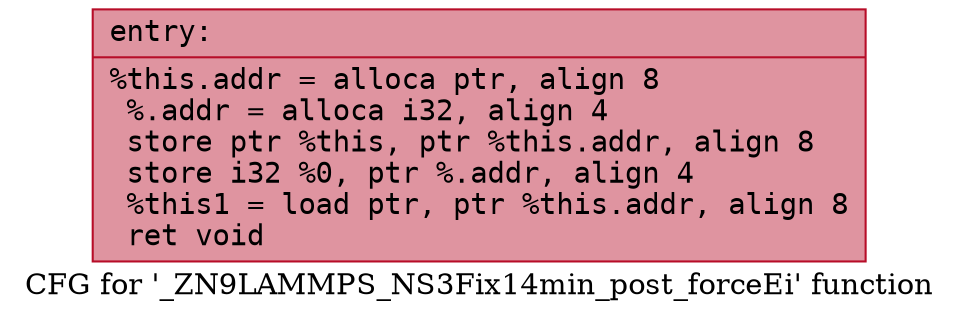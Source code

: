 digraph "CFG for '_ZN9LAMMPS_NS3Fix14min_post_forceEi' function" {
	label="CFG for '_ZN9LAMMPS_NS3Fix14min_post_forceEi' function";

	Node0x55d7f49c0c40 [shape=record,color="#b70d28ff", style=filled, fillcolor="#b70d2870" fontname="Courier",label="{entry:\l|  %this.addr = alloca ptr, align 8\l  %.addr = alloca i32, align 4\l  store ptr %this, ptr %this.addr, align 8\l  store i32 %0, ptr %.addr, align 4\l  %this1 = load ptr, ptr %this.addr, align 8\l  ret void\l}"];
}
